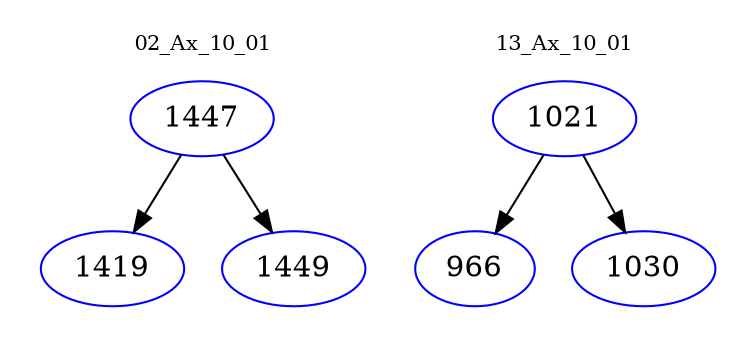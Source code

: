 digraph{
subgraph cluster_0 {
color = white
label = "02_Ax_10_01";
fontsize=10;
T0_1447 [label="1447", color="blue"]
T0_1447 -> T0_1419 [color="black"]
T0_1419 [label="1419", color="blue"]
T0_1447 -> T0_1449 [color="black"]
T0_1449 [label="1449", color="blue"]
}
subgraph cluster_1 {
color = white
label = "13_Ax_10_01";
fontsize=10;
T1_1021 [label="1021", color="blue"]
T1_1021 -> T1_966 [color="black"]
T1_966 [label="966", color="blue"]
T1_1021 -> T1_1030 [color="black"]
T1_1030 [label="1030", color="blue"]
}
}
